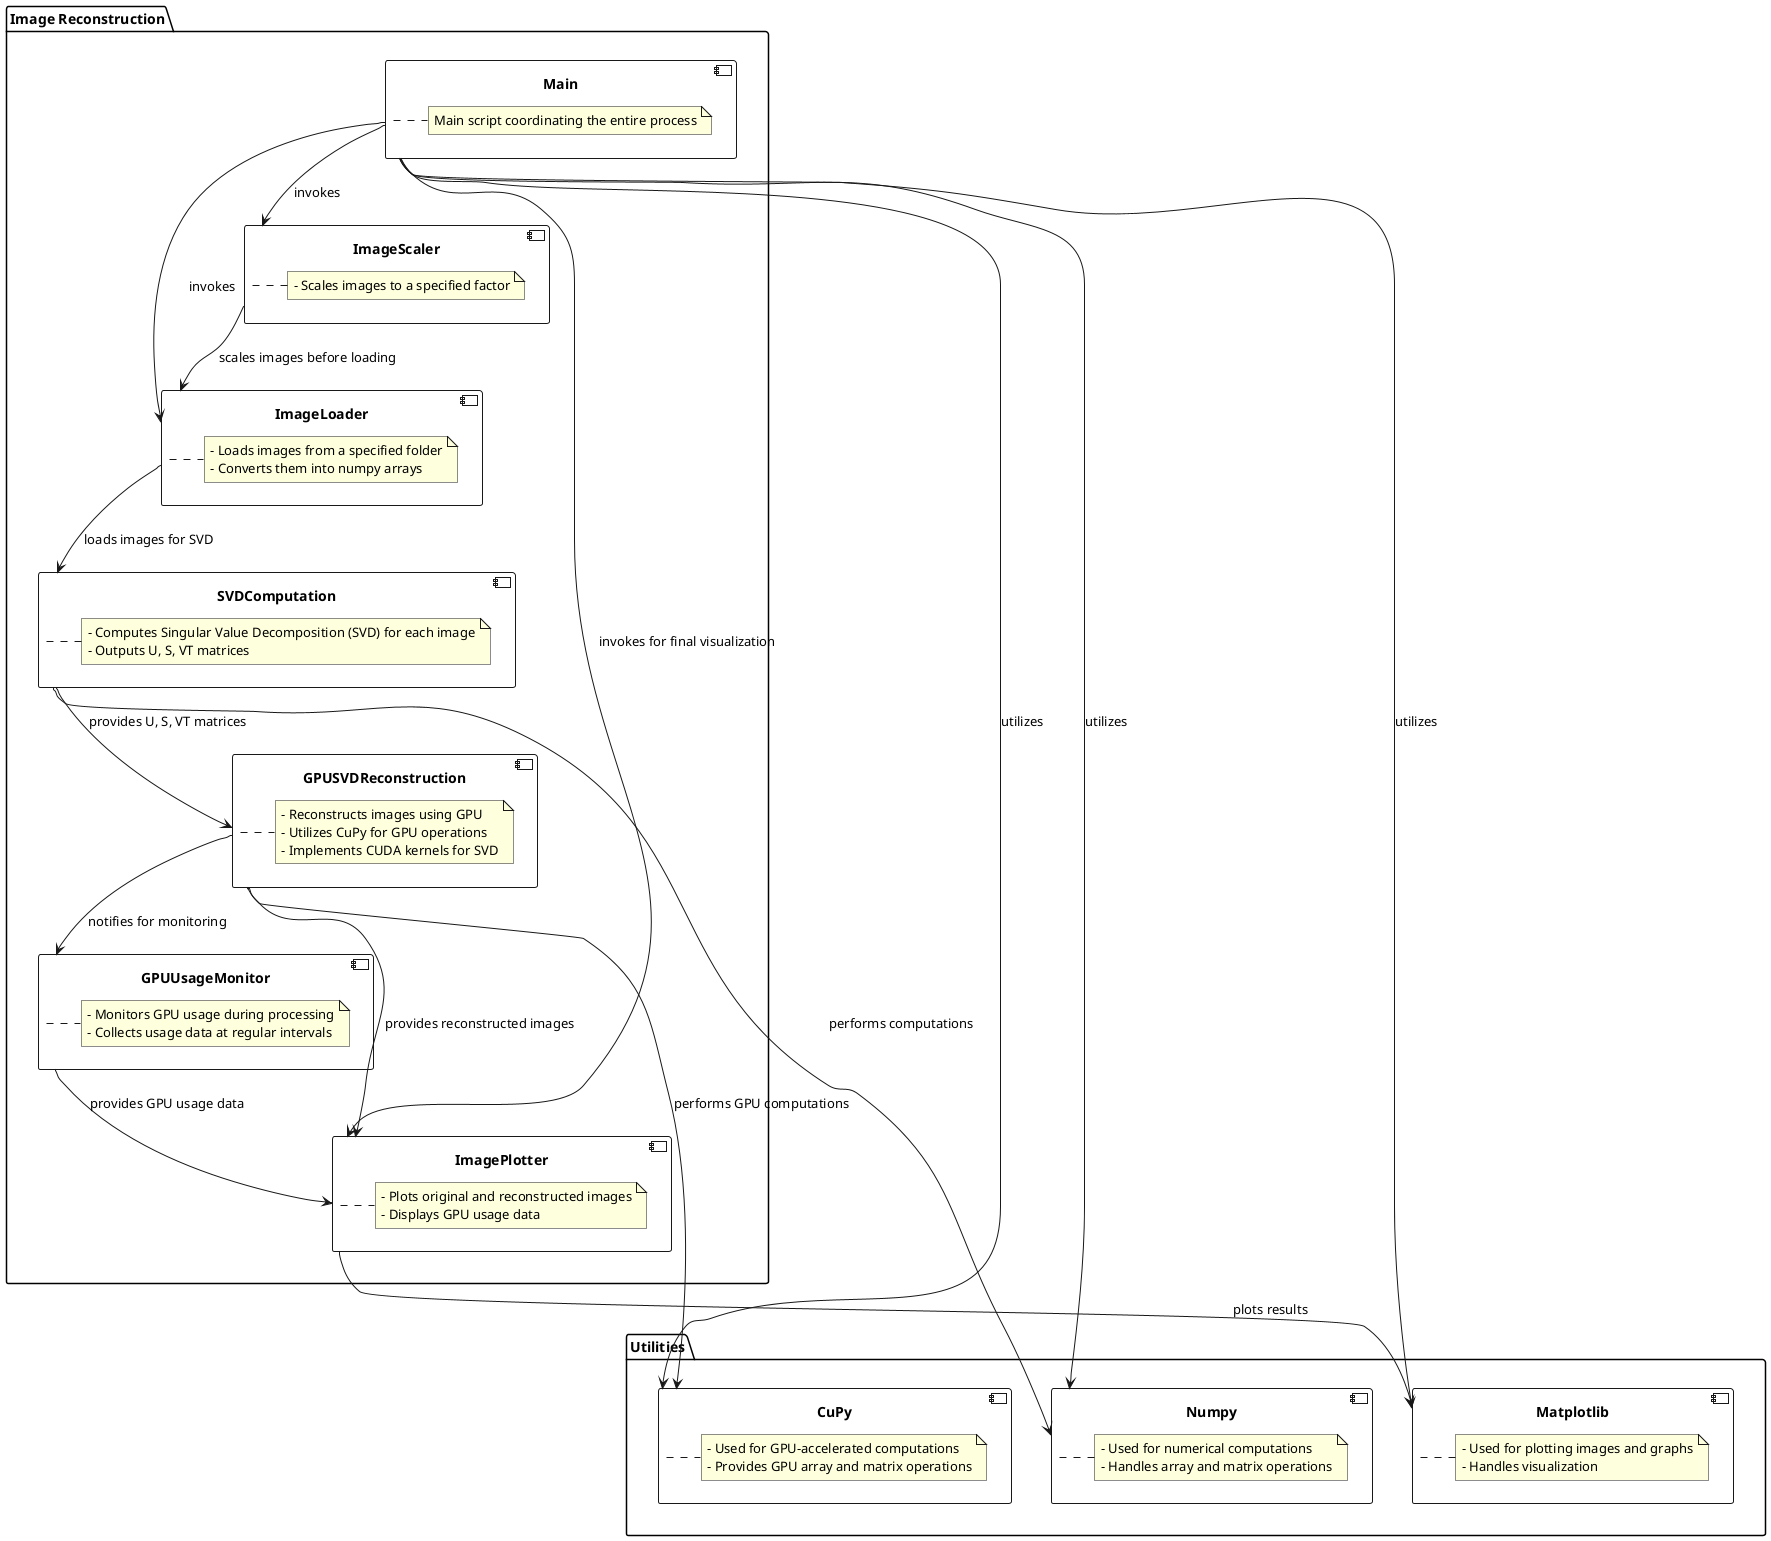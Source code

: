 @startuml
package "Image Reconstruction" {

    component "Main" {
        note right of Main
            Main script coordinating the entire process
        end note
    }

    component "ImageLoader" {
        note right of ImageLoader
            - Loads images from a specified folder
            - Converts them into numpy arrays
        end note
    }

    component "SVDComputation" {
        note right of SVDComputation
            - Computes Singular Value Decomposition (SVD) for each image
            - Outputs U, S, VT matrices
        end note
    }

    component "GPUSVDReconstruction" {
        note right of GPUSVDReconstruction
            - Reconstructs images using GPU
            - Utilizes CuPy for GPU operations
            - Implements CUDA kernels for SVD
        end note
    }

    component "ImageScaler" {
        note right of ImageScaler
            - Scales images to a specified factor
        end note
    }

    component "GPUUsageMonitor" {
        note right of GPUUsageMonitor
            - Monitors GPU usage during processing
            - Collects usage data at regular intervals
        end note
    }

    component "ImagePlotter" {
        note right of ImagePlotter
            - Plots original and reconstructed images
            - Displays GPU usage data
        end note
    }

    Main --> ImageScaler : invokes
    ImageScaler --> ImageLoader : scales images before loading
    Main --> ImageLoader : invokes
    ImageLoader --> SVDComputation : loads images for SVD
    SVDComputation --> GPUSVDReconstruction : provides U, S, VT matrices
    GPUSVDReconstruction --> ImagePlotter : provides reconstructed images
    GPUSVDReconstruction --> GPUUsageMonitor : notifies for monitoring
    GPUUsageMonitor --> ImagePlotter : provides GPU usage data
    Main --> ImagePlotter : invokes for final visualization

}

package "Utilities" {
    component "Numpy" {
        note right of Numpy
            - Used for numerical computations
            - Handles array and matrix operations
        end note
    }

    component "CuPy" {
        note right of CuPy
            - Used for GPU-accelerated computations
            - Provides GPU array and matrix operations
        end note
    }

    component "Matplotlib" {
        note right of Matplotlib
            - Used for plotting images and graphs
            - Handles visualization
        end note
    }

    Main --> Numpy : utilizes
    Main --> CuPy : utilizes
    Main --> Matplotlib : utilizes
    SVDComputation --> Numpy : performs computations
    GPUSVDReconstruction --> CuPy : performs GPU computations
    ImagePlotter --> Matplotlib : plots results
}

@enduml
